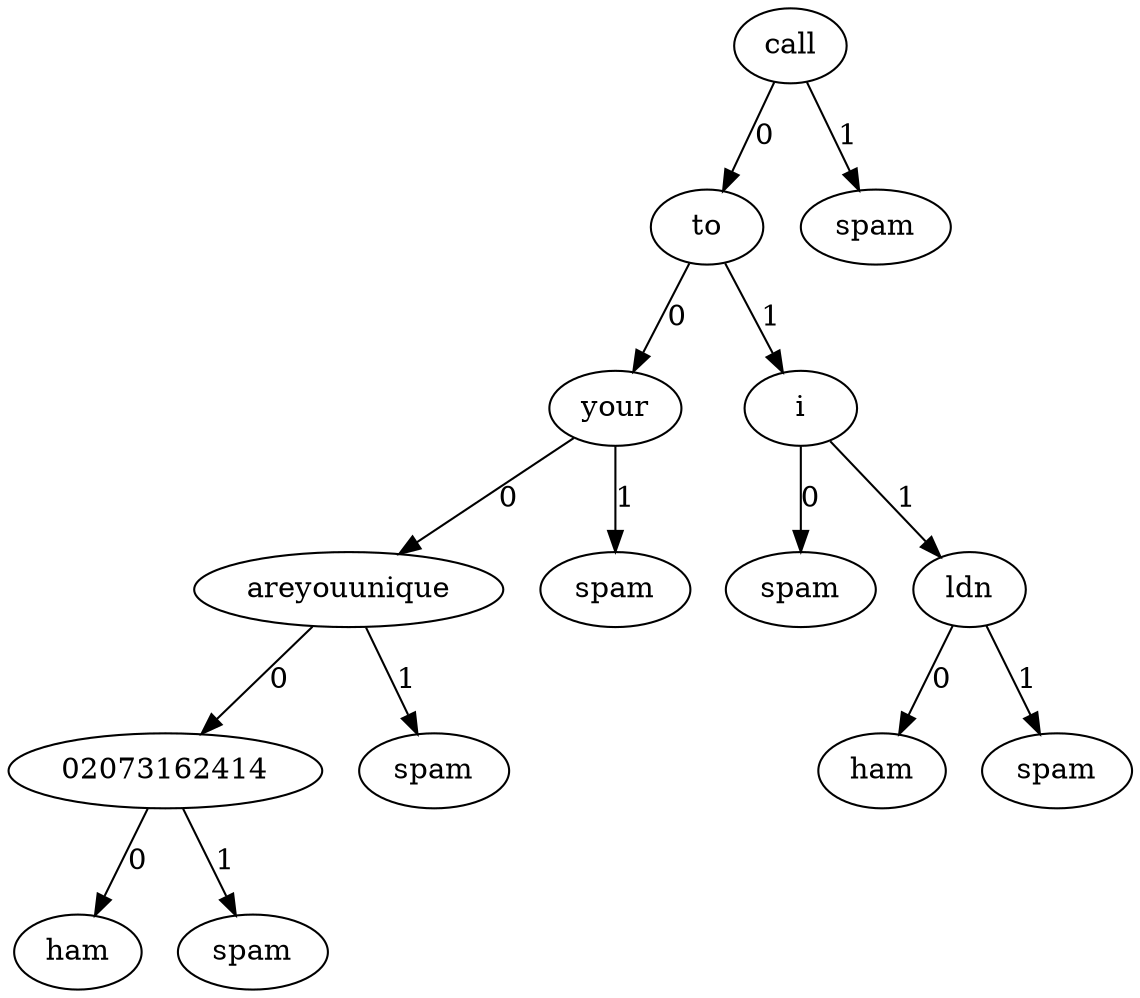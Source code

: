 digraph decision_tree {
    "959b4c0c-1821-446d-94a1-c619c2decfcd" [label="call"];
    "18665160-b058-437f-9b2e-05df2eb55661" [label="to"];
    "2eb9860d-d241-45ca-85e6-cbd80fe2ebf7" [label="your"];
    "bcbcc17c-9e2a-4bd4-a039-6e51fde5f8fd" [label="areyouunique"];
    "ca091fc7-8a4e-4970-9ec3-485a4628ad29" [label="02073162414"];
    "aac20872-1aac-499d-b2b5-caf0ef56eff3" [label="ham"];
    "18aa8685-a6e8-4d76-bad5-ccea922bb14d" [label="spam"];
    "3f7f30b1-4dbb-4459-9f25-358ad3c6d50b" [label="spam"];
    "44d1f972-cd97-4636-b6e6-a389bf560656" [label="spam"];
    "7f3c8562-69b5-47a9-8ee4-898bd4b6b506" [label="i"];
    "a6f22325-8841-4a81-bc04-4e7485117aa1" [label="spam"];
    "c181fe42-fd3c-48db-968a-502f8dd462a4" [label="ldn"];
    "51b9477a-0326-4774-8622-24d1d869a283" [label="ham"];
    "16f6aecd-c675-4291-867c-6c64d27eb3fc" [label="spam"];
    "adb05303-813a-4fe0-bf98-c319eb70be48" [label="spam"];
    "959b4c0c-1821-446d-94a1-c619c2decfcd" -> "18665160-b058-437f-9b2e-05df2eb55661" [label="0"];
    "18665160-b058-437f-9b2e-05df2eb55661" -> "2eb9860d-d241-45ca-85e6-cbd80fe2ebf7" [label="0"];
    "2eb9860d-d241-45ca-85e6-cbd80fe2ebf7" -> "bcbcc17c-9e2a-4bd4-a039-6e51fde5f8fd" [label="0"];
    "bcbcc17c-9e2a-4bd4-a039-6e51fde5f8fd" -> "ca091fc7-8a4e-4970-9ec3-485a4628ad29" [label="0"];
    "ca091fc7-8a4e-4970-9ec3-485a4628ad29" -> "aac20872-1aac-499d-b2b5-caf0ef56eff3" [label="0"];
    "ca091fc7-8a4e-4970-9ec3-485a4628ad29" -> "18aa8685-a6e8-4d76-bad5-ccea922bb14d" [label="1"];
    "bcbcc17c-9e2a-4bd4-a039-6e51fde5f8fd" -> "3f7f30b1-4dbb-4459-9f25-358ad3c6d50b" [label="1"];
    "2eb9860d-d241-45ca-85e6-cbd80fe2ebf7" -> "44d1f972-cd97-4636-b6e6-a389bf560656" [label="1"];
    "18665160-b058-437f-9b2e-05df2eb55661" -> "7f3c8562-69b5-47a9-8ee4-898bd4b6b506" [label="1"];
    "7f3c8562-69b5-47a9-8ee4-898bd4b6b506" -> "a6f22325-8841-4a81-bc04-4e7485117aa1" [label="0"];
    "7f3c8562-69b5-47a9-8ee4-898bd4b6b506" -> "c181fe42-fd3c-48db-968a-502f8dd462a4" [label="1"];
    "c181fe42-fd3c-48db-968a-502f8dd462a4" -> "51b9477a-0326-4774-8622-24d1d869a283" [label="0"];
    "c181fe42-fd3c-48db-968a-502f8dd462a4" -> "16f6aecd-c675-4291-867c-6c64d27eb3fc" [label="1"];
    "959b4c0c-1821-446d-94a1-c619c2decfcd" -> "adb05303-813a-4fe0-bf98-c319eb70be48" [label="1"];
}